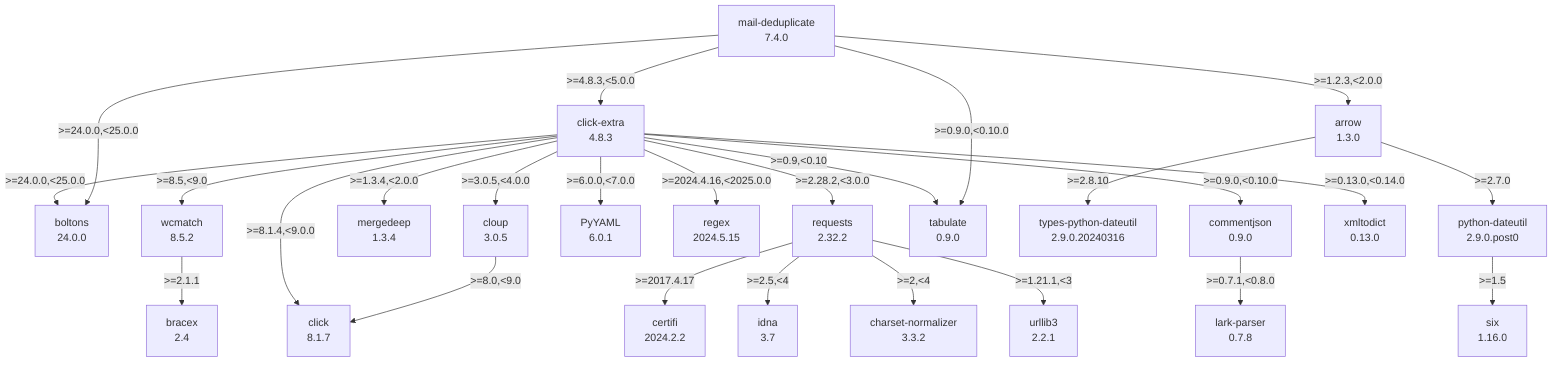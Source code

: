 flowchart TD
    classDef missing stroke-dasharray: 5
    arrow["arrow\n1.3.0"]
    boltons["boltons\n24.0.0"]
    bracex["bracex\n2.4"]
    certifi["certifi\n2024.2.2"]
    charset-normalizer["charset-normalizer\n3.3.2"]
    click-extra["click-extra\n4.8.3"]
    click_0["click\n8.1.7"]
    cloup["cloup\n3.0.5"]
    commentjson["commentjson\n0.9.0"]
    idna["idna\n3.7"]
    lark-parser["lark-parser\n0.7.8"]
    mail-deduplicate["mail-deduplicate\n7.4.0"]
    mergedeep["mergedeep\n1.3.4"]
    python-dateutil["python-dateutil\n2.9.0.post0"]
    pyyaml["PyYAML\n6.0.1"]
    regex["regex\n2024.5.15"]
    requests["requests\n2.32.2"]
    six["six\n1.16.0"]
    tabulate["tabulate\n0.9.0"]
    types-python-dateutil["types-python-dateutil\n2.9.0.20240316"]
    urllib3["urllib3\n2.2.1"]
    wcmatch["wcmatch\n8.5.2"]
    xmltodict["xmltodict\n0.13.0"]
    arrow -- ">=2.7.0" --> python-dateutil
    arrow -- ">=2.8.10" --> types-python-dateutil
    click-extra -- ">=0.13.0,<0.14.0" --> xmltodict
    click-extra -- ">=0.9,<0.10" --> tabulate
    click-extra -- ">=0.9.0,<0.10.0" --> commentjson
    click-extra -- ">=1.3.4,<2.0.0" --> mergedeep
    click-extra -- ">=2.28.2,<3.0.0" --> requests
    click-extra -- ">=2024.4.16,<2025.0.0" --> regex
    click-extra -- ">=24.0.0,<25.0.0" --> boltons
    click-extra -- ">=3.0.5,<4.0.0" --> cloup
    click-extra -- ">=6.0.0,<7.0.0" --> pyyaml
    click-extra -- ">=8.1.4,<9.0.0" --> click_0
    click-extra -- ">=8.5,<9.0" --> wcmatch
    cloup -- ">=8.0,<9.0" --> click_0
    commentjson -- ">=0.7.1,<0.8.0" --> lark-parser
    mail-deduplicate -- ">=0.9.0,<0.10.0" --> tabulate
    mail-deduplicate -- ">=1.2.3,<2.0.0" --> arrow
    mail-deduplicate -- ">=24.0.0,<25.0.0" --> boltons
    mail-deduplicate -- ">=4.8.3,<5.0.0" --> click-extra
    python-dateutil -- ">=1.5" --> six
    requests -- ">=1.21.1,<3" --> urllib3
    requests -- ">=2,<4" --> charset-normalizer
    requests -- ">=2.5,<4" --> idna
    requests -- ">=2017.4.17" --> certifi
    wcmatch -- ">=2.1.1" --> bracex